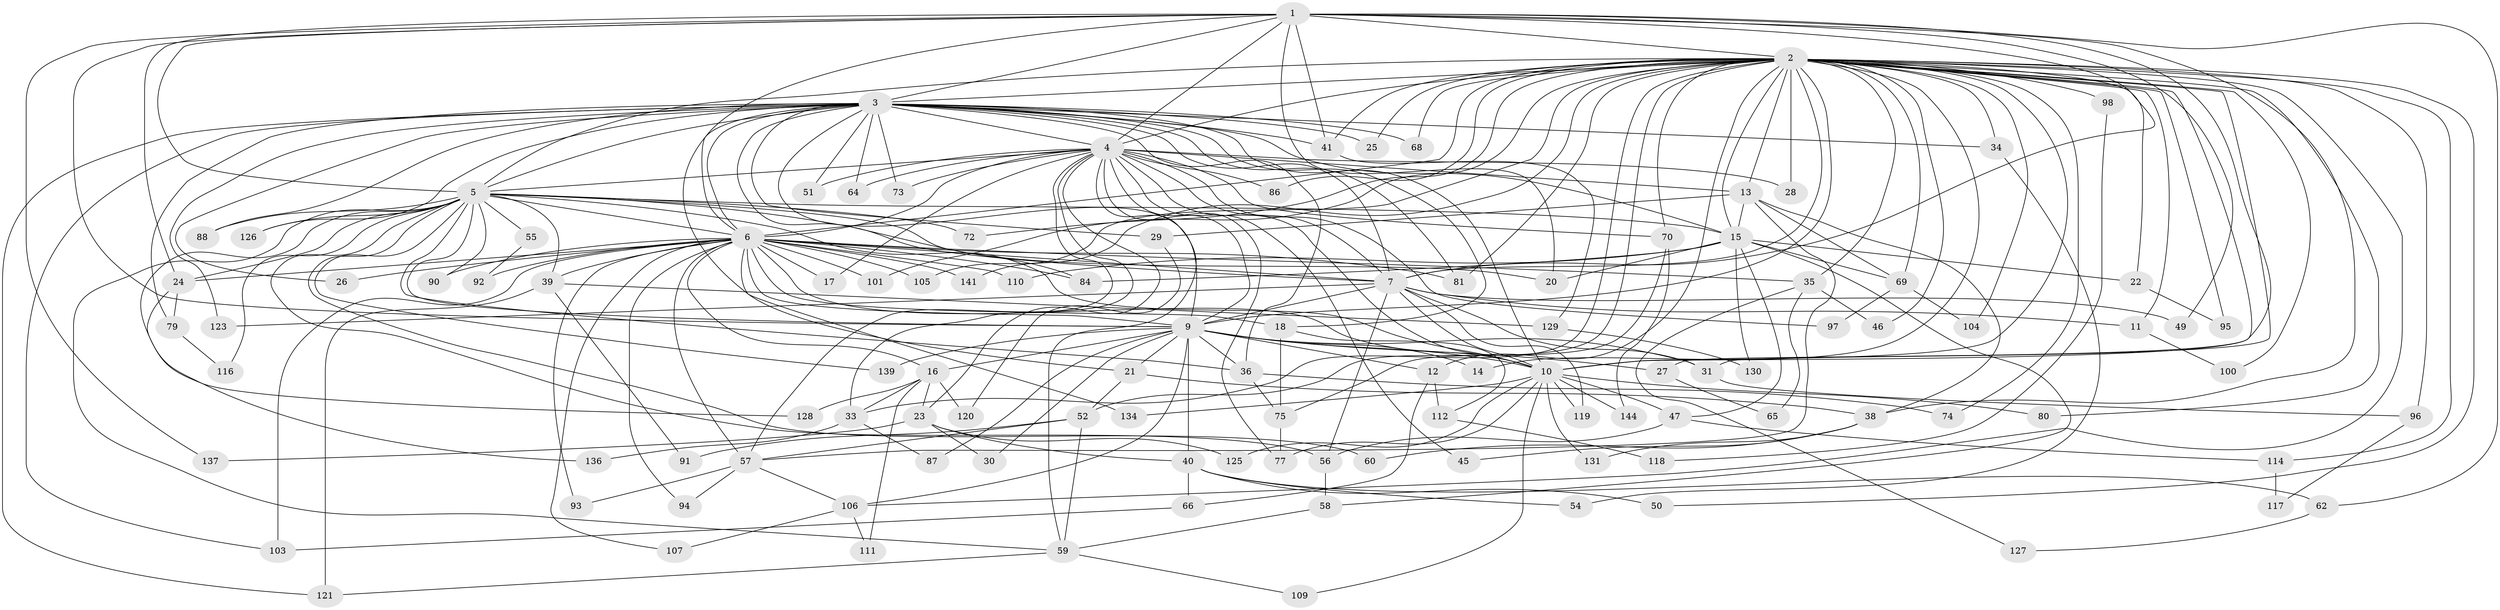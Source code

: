 // original degree distribution, {14: 0.00684931506849315, 25: 0.00684931506849315, 31: 0.0136986301369863, 24: 0.00684931506849315, 22: 0.0136986301369863, 29: 0.00684931506849315, 16: 0.00684931506849315, 18: 0.00684931506849315, 3: 0.1917808219178082, 4: 0.08904109589041095, 9: 0.02054794520547945, 2: 0.5205479452054794, 5: 0.0821917808219178, 7: 0.02054794520547945, 6: 0.00684931506849315}
// Generated by graph-tools (version 1.1) at 2025/41/03/06/25 10:41:32]
// undirected, 111 vertices, 260 edges
graph export_dot {
graph [start="1"]
  node [color=gray90,style=filled];
  1 [super="+32"];
  2 [super="+8"];
  3 [super="+113"];
  4 [super="+85"];
  5 [super="+43"];
  6 [super="+53"];
  7 [super="+124"];
  9 [super="+122"];
  10 [super="+89"];
  11;
  12;
  13 [super="+76"];
  14;
  15 [super="+19"];
  16 [super="+99"];
  17;
  18;
  20 [super="+71"];
  21 [super="+42"];
  22;
  23 [super="+44"];
  24 [super="+37"];
  25 [super="+146"];
  26;
  27;
  28;
  29;
  30;
  31 [super="+48"];
  33 [super="+108"];
  34;
  35;
  36 [super="+132"];
  38 [super="+63"];
  39 [super="+138"];
  40;
  41 [super="+61"];
  45;
  46;
  47;
  49;
  50;
  51;
  52 [super="+83"];
  54;
  55 [super="+142"];
  56 [super="+102"];
  57 [super="+82"];
  58 [super="+78"];
  59 [super="+67"];
  60;
  62;
  64 [super="+143"];
  65;
  66;
  68;
  69 [super="+133"];
  70;
  72;
  73;
  74;
  75 [super="+135"];
  77;
  79;
  80;
  81 [super="+115"];
  84;
  86;
  87;
  88;
  90;
  91;
  92;
  93;
  94;
  95;
  96;
  97;
  98;
  100;
  101;
  103 [super="+140"];
  104;
  105;
  106 [super="+145"];
  107;
  109;
  110;
  111;
  112;
  114;
  116;
  117;
  118;
  119;
  120;
  121;
  123;
  125;
  126;
  127;
  128;
  129;
  130;
  131;
  134;
  136;
  137;
  139;
  141;
  144;
  1 -- 2 [weight=2];
  1 -- 3;
  1 -- 4;
  1 -- 5;
  1 -- 6;
  1 -- 7;
  1 -- 9;
  1 -- 10;
  1 -- 20 [weight=2];
  1 -- 24;
  1 -- 49;
  1 -- 62;
  1 -- 137;
  1 -- 41;
  1 -- 38;
  2 -- 3 [weight=2];
  2 -- 4 [weight=2];
  2 -- 5 [weight=2];
  2 -- 6 [weight=2];
  2 -- 7 [weight=3];
  2 -- 9 [weight=2];
  2 -- 10 [weight=2];
  2 -- 13;
  2 -- 27;
  2 -- 31;
  2 -- 34;
  2 -- 52;
  2 -- 68;
  2 -- 70;
  2 -- 72;
  2 -- 80;
  2 -- 95;
  2 -- 105;
  2 -- 106;
  2 -- 114;
  2 -- 141;
  2 -- 11;
  2 -- 12;
  2 -- 74;
  2 -- 14;
  2 -- 15;
  2 -- 22;
  2 -- 86;
  2 -- 25 [weight=2];
  2 -- 28;
  2 -- 96;
  2 -- 98;
  2 -- 35;
  2 -- 100;
  2 -- 101;
  2 -- 104;
  2 -- 46;
  2 -- 50;
  2 -- 69;
  2 -- 33;
  2 -- 81;
  2 -- 41;
  3 -- 4;
  3 -- 5;
  3 -- 6;
  3 -- 7;
  3 -- 9;
  3 -- 10 [weight=2];
  3 -- 18;
  3 -- 21;
  3 -- 25;
  3 -- 26;
  3 -- 29;
  3 -- 34;
  3 -- 41;
  3 -- 51;
  3 -- 64 [weight=2];
  3 -- 68;
  3 -- 73;
  3 -- 79;
  3 -- 81;
  3 -- 88;
  3 -- 121;
  3 -- 126;
  3 -- 15;
  3 -- 36;
  3 -- 123;
  3 -- 84;
  3 -- 103;
  4 -- 5;
  4 -- 6;
  4 -- 7;
  4 -- 9;
  4 -- 10;
  4 -- 13;
  4 -- 17;
  4 -- 23;
  4 -- 28;
  4 -- 33;
  4 -- 45;
  4 -- 51;
  4 -- 57;
  4 -- 64;
  4 -- 70;
  4 -- 73;
  4 -- 86;
  4 -- 97;
  4 -- 59;
  4 -- 77;
  5 -- 6;
  5 -- 7;
  5 -- 9;
  5 -- 10;
  5 -- 20;
  5 -- 24;
  5 -- 36;
  5 -- 39;
  5 -- 56;
  5 -- 59;
  5 -- 72;
  5 -- 88;
  5 -- 116;
  5 -- 128;
  5 -- 139;
  5 -- 55 [weight=2];
  5 -- 90;
  5 -- 60;
  5 -- 126;
  5 -- 15;
  6 -- 7;
  6 -- 9;
  6 -- 10 [weight=2];
  6 -- 16;
  6 -- 17;
  6 -- 18;
  6 -- 26;
  6 -- 35;
  6 -- 39;
  6 -- 57;
  6 -- 81;
  6 -- 84;
  6 -- 90;
  6 -- 92;
  6 -- 93;
  6 -- 94;
  6 -- 101;
  6 -- 103;
  6 -- 105;
  6 -- 134;
  6 -- 141;
  6 -- 110;
  6 -- 107;
  6 -- 24;
  7 -- 9;
  7 -- 10;
  7 -- 11;
  7 -- 49;
  7 -- 119;
  7 -- 123;
  7 -- 31;
  7 -- 56;
  9 -- 10;
  9 -- 12;
  9 -- 14;
  9 -- 16;
  9 -- 21 [weight=2];
  9 -- 27;
  9 -- 30;
  9 -- 31;
  9 -- 36;
  9 -- 40 [weight=2];
  9 -- 87;
  9 -- 139;
  9 -- 106;
  10 -- 47;
  10 -- 77;
  10 -- 80;
  10 -- 109;
  10 -- 119;
  10 -- 131;
  10 -- 144;
  10 -- 125;
  10 -- 134;
  11 -- 100;
  12 -- 66;
  12 -- 112;
  13 -- 15;
  13 -- 29;
  13 -- 38;
  13 -- 69;
  13 -- 57;
  15 -- 47;
  15 -- 58;
  15 -- 69;
  15 -- 84;
  15 -- 110;
  15 -- 130;
  15 -- 22;
  15 -- 20;
  16 -- 23 [weight=2];
  16 -- 33;
  16 -- 120;
  16 -- 128;
  16 -- 111;
  18 -- 75;
  18 -- 112;
  21 -- 38;
  21 -- 52;
  22 -- 95;
  23 -- 30;
  23 -- 40;
  23 -- 125;
  23 -- 137;
  24 -- 79;
  24 -- 136;
  27 -- 65;
  29 -- 120;
  31 -- 96;
  33 -- 87;
  33 -- 136;
  34 -- 54;
  35 -- 46;
  35 -- 65;
  35 -- 127;
  36 -- 74;
  36 -- 75;
  38 -- 45;
  38 -- 60;
  38 -- 131;
  39 -- 91;
  39 -- 129;
  39 -- 121;
  40 -- 50;
  40 -- 54;
  40 -- 62;
  40 -- 66;
  41 -- 129;
  47 -- 56;
  47 -- 114;
  52 -- 59;
  52 -- 91;
  52 -- 57;
  55 -- 92;
  56 -- 58;
  57 -- 93;
  57 -- 106;
  57 -- 94;
  58 -- 59;
  59 -- 109;
  59 -- 121;
  62 -- 127;
  66 -- 103;
  69 -- 97;
  69 -- 104;
  70 -- 75;
  70 -- 144;
  75 -- 77;
  79 -- 116;
  96 -- 117;
  98 -- 118;
  106 -- 107;
  106 -- 111;
  112 -- 118;
  114 -- 117;
  129 -- 130;
}
